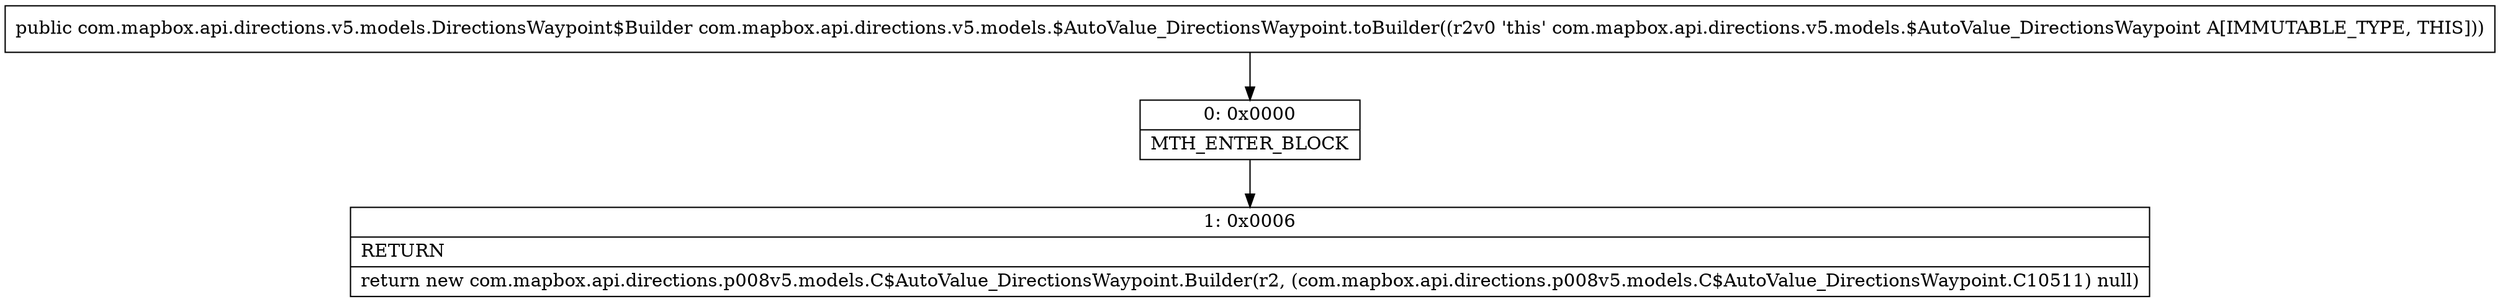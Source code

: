 digraph "CFG forcom.mapbox.api.directions.v5.models.$AutoValue_DirectionsWaypoint.toBuilder()Lcom\/mapbox\/api\/directions\/v5\/models\/DirectionsWaypoint$Builder;" {
Node_0 [shape=record,label="{0\:\ 0x0000|MTH_ENTER_BLOCK\l}"];
Node_1 [shape=record,label="{1\:\ 0x0006|RETURN\l|return new com.mapbox.api.directions.p008v5.models.C$AutoValue_DirectionsWaypoint.Builder(r2, (com.mapbox.api.directions.p008v5.models.C$AutoValue_DirectionsWaypoint.C10511) null)\l}"];
MethodNode[shape=record,label="{public com.mapbox.api.directions.v5.models.DirectionsWaypoint$Builder com.mapbox.api.directions.v5.models.$AutoValue_DirectionsWaypoint.toBuilder((r2v0 'this' com.mapbox.api.directions.v5.models.$AutoValue_DirectionsWaypoint A[IMMUTABLE_TYPE, THIS])) }"];
MethodNode -> Node_0;
Node_0 -> Node_1;
}

